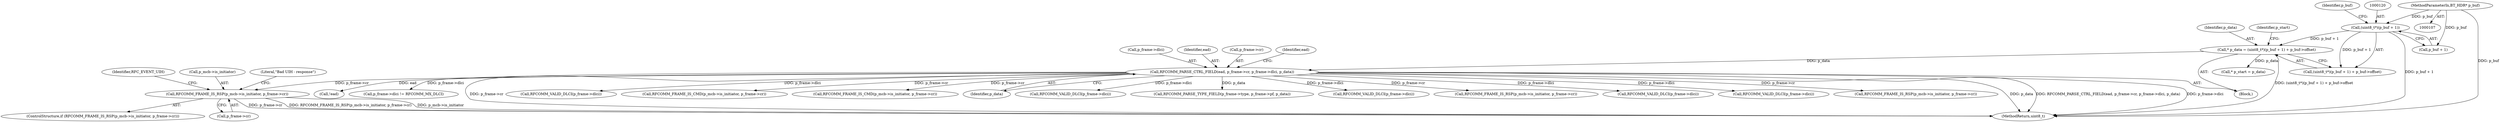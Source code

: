 digraph "0_Android_d4a34fefbf292d1e02336e4e272da3ef1e3eef85@pointer" {
"1000480" [label="(Call,RFCOMM_FRAME_IS_RSP(p_mcb->is_initiator, p_frame->cr))"];
"1000146" [label="(Call,RFCOMM_PARSE_CTRL_FIELD(ead, p_frame->cr, p_frame->dlci, p_data))"];
"1000116" [label="(Call,* p_data = (uint8_t*)(p_buf + 1) + p_buf->offset)"];
"1000119" [label="(Call,(uint8_t*)(p_buf + 1))"];
"1000110" [label="(MethodParameterIn,BT_HDR* p_buf)"];
"1000401" [label="(Call,RFCOMM_VALID_DLCI(p_frame->dlci))"];
"1000118" [label="(Call,(uint8_t*)(p_buf + 1) + p_buf->offset)"];
"1000125" [label="(Identifier,p_buf)"];
"1000128" [label="(Call,* p_start = p_data)"];
"1000163" [label="(Call,RFCOMM_PARSE_TYPE_FIELD(p_frame->type, p_frame->pf, p_data))"];
"1000119" [label="(Call,(uint8_t*)(p_buf + 1))"];
"1000479" [label="(ControlStructure,if (RFCOMM_FRAME_IS_RSP(p_mcb->is_initiator, p_frame->cr)))"];
"1000457" [label="(Call,RFCOMM_VALID_DLCI(p_frame->dlci))"];
"1000489" [label="(Literal,\"Bad UIH - response\")"];
"1000117" [label="(Identifier,p_data)"];
"1000318" [label="(Call,RFCOMM_FRAME_IS_RSP(p_mcb->is_initiator, p_frame->cr))"];
"1000370" [label="(Call,RFCOMM_VALID_DLCI(p_frame->dlci))"];
"1000437" [label="(Call,RFCOMM_VALID_DLCI(p_frame->dlci))"];
"1000494" [label="(Identifier,RFC_EVENT_UIH)"];
"1000480" [label="(Call,RFCOMM_FRAME_IS_RSP(p_mcb->is_initiator, p_frame->cr))"];
"1000421" [label="(Call,RFCOMM_FRAME_IS_RSP(p_mcb->is_initiator, p_frame->cr))"];
"1000110" [label="(MethodParameterIn,BT_HDR* p_buf)"];
"1000151" [label="(Call,p_frame->dlci)"];
"1000154" [label="(Identifier,p_data)"];
"1000497" [label="(MethodReturn,uint8_t)"];
"1000147" [label="(Identifier,ead)"];
"1000156" [label="(Call,!ead)"];
"1000257" [label="(Call,p_frame->dlci != RFCOMM_MX_DLCI)"];
"1000116" [label="(Call,* p_data = (uint8_t*)(p_buf + 1) + p_buf->offset)"];
"1000111" [label="(Block,)"];
"1000334" [label="(Call,RFCOMM_VALID_DLCI(p_frame->dlci))"];
"1000481" [label="(Call,p_mcb->is_initiator)"];
"1000146" [label="(Call,RFCOMM_PARSE_CTRL_FIELD(ead, p_frame->cr, p_frame->dlci, p_data))"];
"1000390" [label="(Call,RFCOMM_FRAME_IS_CMD(p_mcb->is_initiator, p_frame->cr))"];
"1000148" [label="(Call,p_frame->cr)"];
"1000484" [label="(Call,p_frame->cr)"];
"1000121" [label="(Call,p_buf + 1)"];
"1000129" [label="(Identifier,p_start)"];
"1000157" [label="(Identifier,ead)"];
"1000354" [label="(Call,RFCOMM_FRAME_IS_CMD(p_mcb->is_initiator, p_frame->cr))"];
"1000480" -> "1000479"  [label="AST: "];
"1000480" -> "1000484"  [label="CFG: "];
"1000481" -> "1000480"  [label="AST: "];
"1000484" -> "1000480"  [label="AST: "];
"1000489" -> "1000480"  [label="CFG: "];
"1000494" -> "1000480"  [label="CFG: "];
"1000480" -> "1000497"  [label="DDG: RFCOMM_FRAME_IS_RSP(p_mcb->is_initiator, p_frame->cr)"];
"1000480" -> "1000497"  [label="DDG: p_mcb->is_initiator"];
"1000480" -> "1000497"  [label="DDG: p_frame->cr"];
"1000146" -> "1000480"  [label="DDG: p_frame->cr"];
"1000146" -> "1000111"  [label="AST: "];
"1000146" -> "1000154"  [label="CFG: "];
"1000147" -> "1000146"  [label="AST: "];
"1000148" -> "1000146"  [label="AST: "];
"1000151" -> "1000146"  [label="AST: "];
"1000154" -> "1000146"  [label="AST: "];
"1000157" -> "1000146"  [label="CFG: "];
"1000146" -> "1000497"  [label="DDG: p_frame->dlci"];
"1000146" -> "1000497"  [label="DDG: p_frame->cr"];
"1000146" -> "1000497"  [label="DDG: p_data"];
"1000146" -> "1000497"  [label="DDG: RFCOMM_PARSE_CTRL_FIELD(ead, p_frame->cr, p_frame->dlci, p_data)"];
"1000116" -> "1000146"  [label="DDG: p_data"];
"1000146" -> "1000156"  [label="DDG: ead"];
"1000146" -> "1000163"  [label="DDG: p_data"];
"1000146" -> "1000257"  [label="DDG: p_frame->dlci"];
"1000146" -> "1000318"  [label="DDG: p_frame->cr"];
"1000146" -> "1000334"  [label="DDG: p_frame->dlci"];
"1000146" -> "1000354"  [label="DDG: p_frame->cr"];
"1000146" -> "1000370"  [label="DDG: p_frame->dlci"];
"1000146" -> "1000390"  [label="DDG: p_frame->cr"];
"1000146" -> "1000401"  [label="DDG: p_frame->dlci"];
"1000146" -> "1000421"  [label="DDG: p_frame->cr"];
"1000146" -> "1000437"  [label="DDG: p_frame->dlci"];
"1000146" -> "1000457"  [label="DDG: p_frame->dlci"];
"1000116" -> "1000111"  [label="AST: "];
"1000116" -> "1000118"  [label="CFG: "];
"1000117" -> "1000116"  [label="AST: "];
"1000118" -> "1000116"  [label="AST: "];
"1000129" -> "1000116"  [label="CFG: "];
"1000116" -> "1000497"  [label="DDG: (uint8_t*)(p_buf + 1) + p_buf->offset"];
"1000119" -> "1000116"  [label="DDG: p_buf + 1"];
"1000116" -> "1000128"  [label="DDG: p_data"];
"1000119" -> "1000118"  [label="AST: "];
"1000119" -> "1000121"  [label="CFG: "];
"1000120" -> "1000119"  [label="AST: "];
"1000121" -> "1000119"  [label="AST: "];
"1000125" -> "1000119"  [label="CFG: "];
"1000119" -> "1000497"  [label="DDG: p_buf + 1"];
"1000119" -> "1000118"  [label="DDG: p_buf + 1"];
"1000110" -> "1000119"  [label="DDG: p_buf"];
"1000110" -> "1000107"  [label="AST: "];
"1000110" -> "1000497"  [label="DDG: p_buf"];
"1000110" -> "1000121"  [label="DDG: p_buf"];
}
